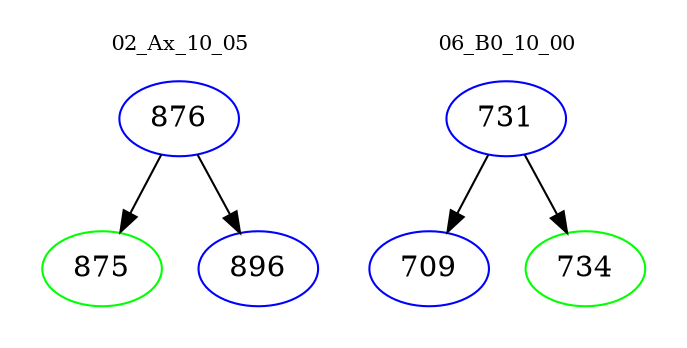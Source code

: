 digraph{
subgraph cluster_0 {
color = white
label = "02_Ax_10_05";
fontsize=10;
T0_876 [label="876", color="blue"]
T0_876 -> T0_875 [color="black"]
T0_875 [label="875", color="green"]
T0_876 -> T0_896 [color="black"]
T0_896 [label="896", color="blue"]
}
subgraph cluster_1 {
color = white
label = "06_B0_10_00";
fontsize=10;
T1_731 [label="731", color="blue"]
T1_731 -> T1_709 [color="black"]
T1_709 [label="709", color="blue"]
T1_731 -> T1_734 [color="black"]
T1_734 [label="734", color="green"]
}
}
